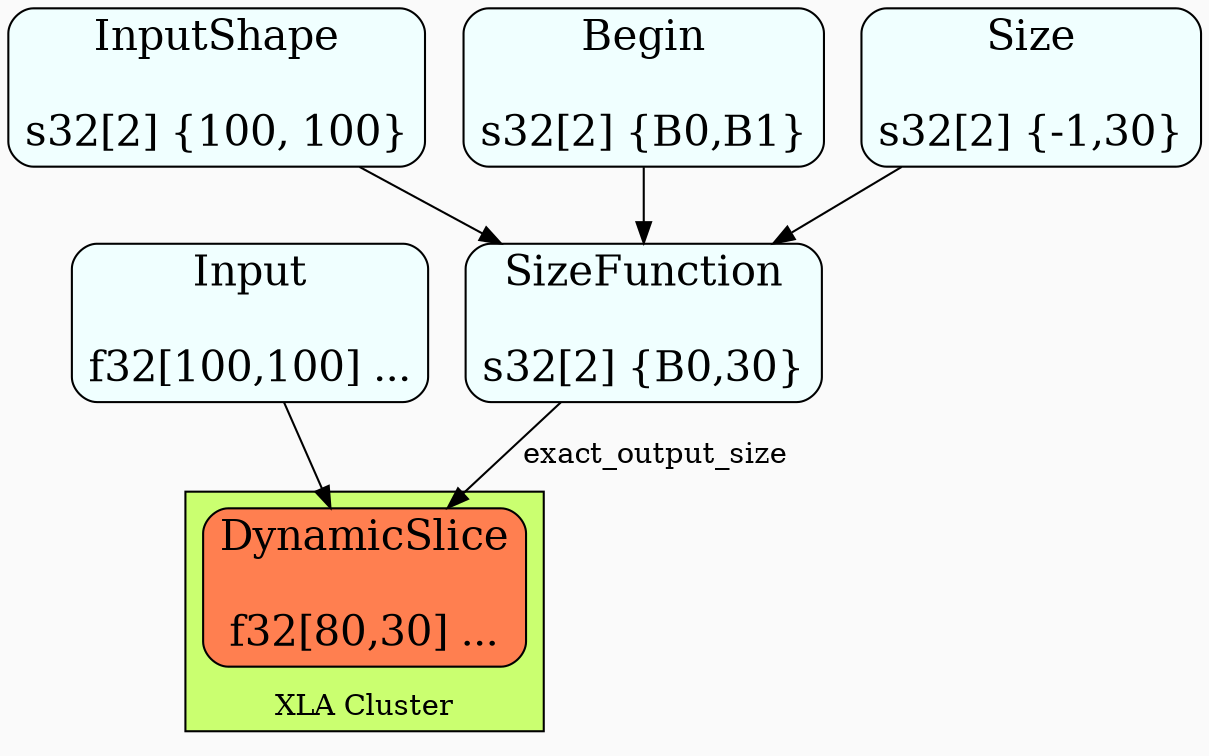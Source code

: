 digraph {
  graph[bgcolor=gray98,compound=true]
  node[fontsize=20,shape=box,fillcolor=azure, style="filled,rounded"]

  subgraph cluster_0 {
    label="XLA Cluster";labelloc="b"
    style=filled
    fillcolor=darkolivegreen1
    node[fillcolor=coral]
    DynamicSlice
  }

  Input[label="Input\n\nf32[100,100] ..."]
  InputShape[label="InputShape\n\ns32[2] {100, 100}"]
  Begin[label="Begin\n\ns32[2] {B0,B1}"]
  Size[label="Size\n\ns32[2] {-1,30}"]
  SizeFunction[label="SizeFunction\n\ns32[2] {B0,30}"]
  DynamicSlice[label="DynamicSlice\n\nf32[80,30] ..."]

  Input -> DynamicSlice
  Begin -> SizeFunction
  Size -> SizeFunction
  InputShape -> SizeFunction
  SizeFunction -> DynamicSlice[label="exact_output_size"]
}
